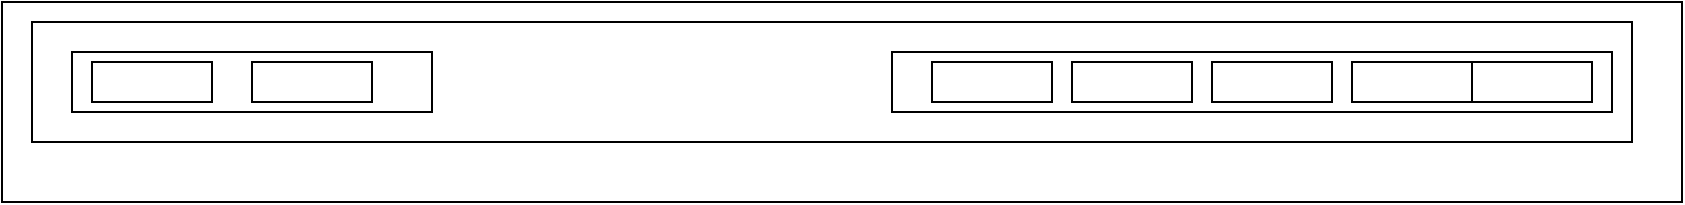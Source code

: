 <mxfile version="20.8.23" type="device"><diagram name="Page-1" id="nUThZsD-OhCi4hgieKOH"><mxGraphModel dx="880" dy="427" grid="1" gridSize="10" guides="1" tooltips="1" connect="1" arrows="1" fold="1" page="1" pageScale="1" pageWidth="850" pageHeight="1100" math="0" shadow="0"><root><mxCell id="0"/><mxCell id="1" parent="0"/><mxCell id="tzPYNkTaJjsflsKHpNOR-12" value="" style="rounded=0;whiteSpace=wrap;html=1;" vertex="1" parent="1"><mxGeometry x="5" y="30" width="840" height="100" as="geometry"/></mxCell><mxCell id="tzPYNkTaJjsflsKHpNOR-1" value="" style="rounded=0;whiteSpace=wrap;html=1;" vertex="1" parent="1"><mxGeometry x="20" y="40" width="800" height="60" as="geometry"/></mxCell><mxCell id="tzPYNkTaJjsflsKHpNOR-2" value="" style="rounded=0;whiteSpace=wrap;html=1;" vertex="1" parent="1"><mxGeometry x="40" y="55" width="180" height="30" as="geometry"/></mxCell><mxCell id="tzPYNkTaJjsflsKHpNOR-3" value="" style="rounded=0;whiteSpace=wrap;html=1;" vertex="1" parent="1"><mxGeometry x="450" y="55" width="360" height="30" as="geometry"/></mxCell><mxCell id="tzPYNkTaJjsflsKHpNOR-5" value="" style="rounded=0;whiteSpace=wrap;html=1;" vertex="1" parent="1"><mxGeometry x="470" y="60" width="60" height="20" as="geometry"/></mxCell><mxCell id="tzPYNkTaJjsflsKHpNOR-6" value="" style="rounded=0;whiteSpace=wrap;html=1;" vertex="1" parent="1"><mxGeometry x="540" y="60" width="60" height="20" as="geometry"/></mxCell><mxCell id="tzPYNkTaJjsflsKHpNOR-7" value="" style="rounded=0;whiteSpace=wrap;html=1;" vertex="1" parent="1"><mxGeometry x="610" y="60" width="60" height="20" as="geometry"/></mxCell><mxCell id="tzPYNkTaJjsflsKHpNOR-8" value="" style="rounded=0;whiteSpace=wrap;html=1;" vertex="1" parent="1"><mxGeometry x="680" y="60" width="60" height="20" as="geometry"/></mxCell><mxCell id="tzPYNkTaJjsflsKHpNOR-9" value="" style="rounded=0;whiteSpace=wrap;html=1;" vertex="1" parent="1"><mxGeometry x="740" y="60" width="60" height="20" as="geometry"/></mxCell><mxCell id="tzPYNkTaJjsflsKHpNOR-10" value="" style="rounded=0;whiteSpace=wrap;html=1;" vertex="1" parent="1"><mxGeometry x="50" y="60" width="60" height="20" as="geometry"/></mxCell><mxCell id="tzPYNkTaJjsflsKHpNOR-11" value="" style="rounded=0;whiteSpace=wrap;html=1;" vertex="1" parent="1"><mxGeometry x="130" y="60" width="60" height="20" as="geometry"/></mxCell></root></mxGraphModel></diagram></mxfile>
